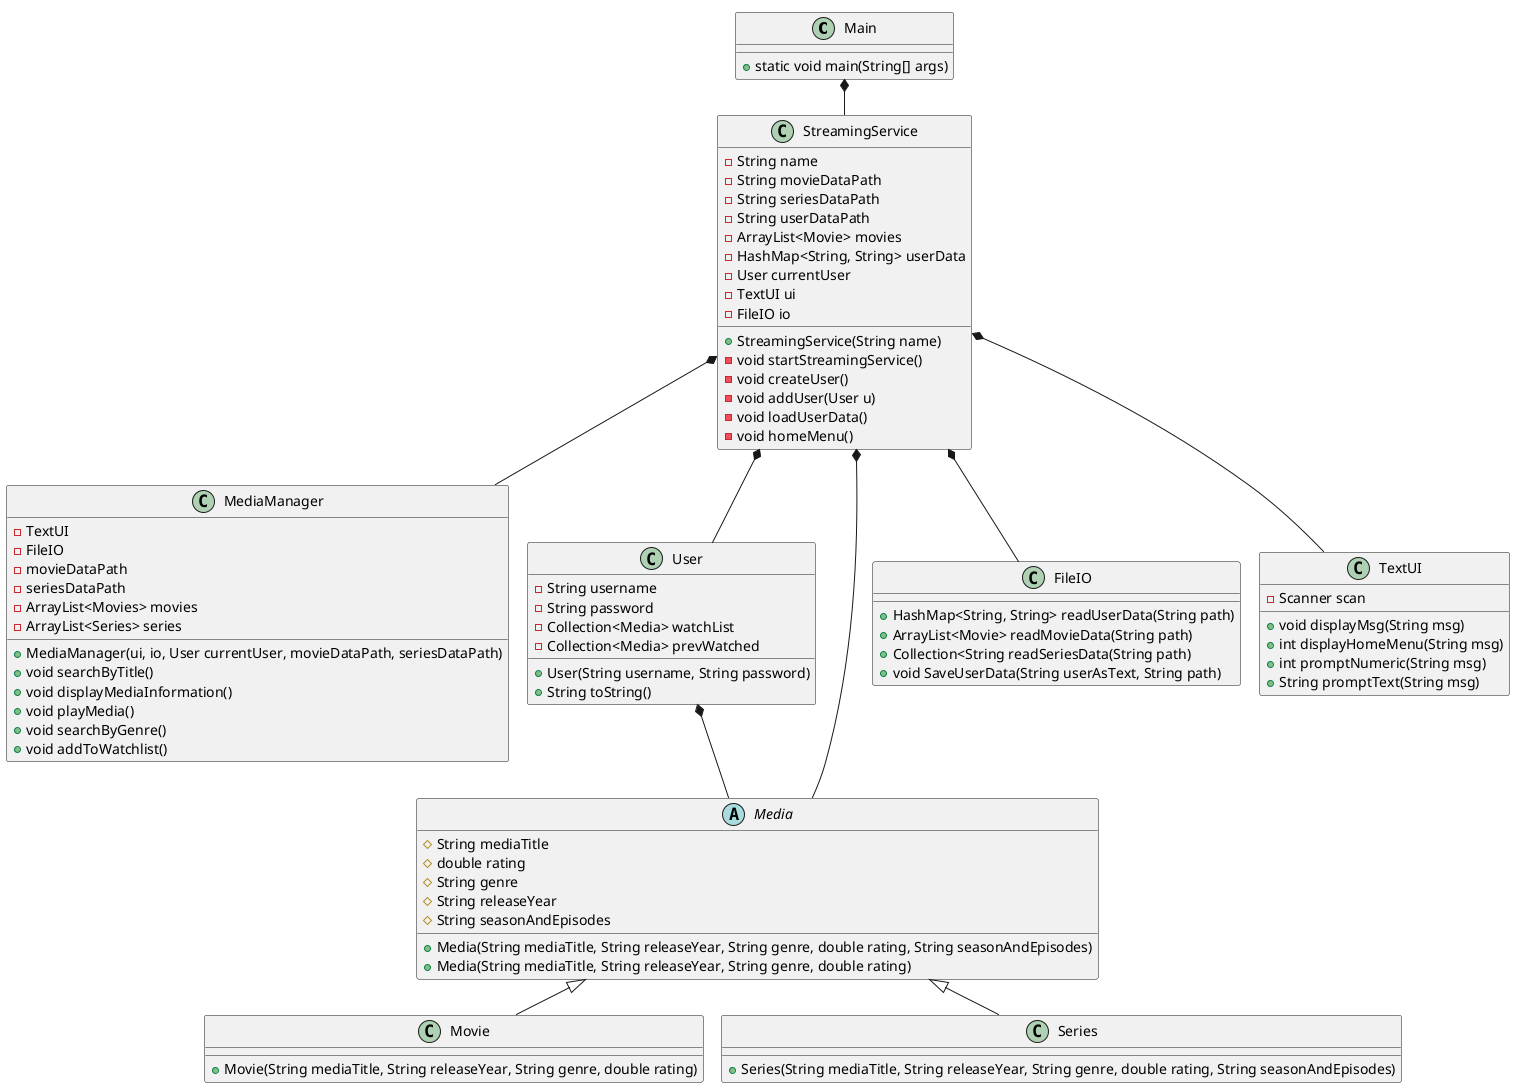 @startuml
!pragma layout smetana

class Main {
+ static void main(String[] args)
}

class StreamingService{
- String name
- String movieDataPath
- String seriesDataPath
- String userDataPath
- ArrayList<Movie> movies
- HashMap<String, String> userData
- User currentUser
- TextUI ui
- FileIO io
+ StreamingService(String name)
- void startStreamingService()
- void createUser()
- void addUser(User u)
- void loadUserData()
- void homeMenu()


}

class MediaManager {
- TextUI
- FileIO
- movieDataPath
- seriesDataPath
- ArrayList<Movies> movies
- ArrayList<Series> series
+ MediaManager(ui, io, User currentUser, movieDataPath, seriesDataPath)
+ void searchByTitle()
+ void displayMediaInformation()
+ void playMedia()
+ void searchByGenre()
+ void addToWatchlist()


}

class User {
- String username
- String password
- Collection<Media> watchList
- Collection<Media> prevWatched
+ User(String username, String password)
+ String toString()

}


abstract class Media{
# String mediaTitle
# double rating
# String genre
# String releaseYear
# String seasonAndEpisodes
+Media(String mediaTitle, String releaseYear, String genre, double rating, String seasonAndEpisodes)
+Media(String mediaTitle, String releaseYear, String genre, double rating)
}

class Movie{
+ Movie(String mediaTitle, String releaseYear, String genre, double rating)
'metode der loader liste over film?

}

class Series{
+Series(String mediaTitle, String releaseYear, String genre, double rating, String seasonAndEpisodes)
'metode der loader liste over serier?
}

class FileIO {
+ HashMap<String, String> readUserData(String path)
+ ArrayList<Movie> readMovieData(String path)
+ Collection<String readSeriesData(String path)
+ void SaveUserData(String userAsText, String path)
}

class TextUI {
- Scanner scan
+ void displayMsg(String msg)
+ int displayHomeMenu(String msg)
+ int promptNumeric(String msg)
+ String promptText(String msg)

}

Main *-- StreamingService
StreamingService *-- MediaManager
StreamingService *-- User
StreamingService *-- FileIO
StreamingService *-- TextUI
Media <|-- Movie
Media <|-- Series
StreamingService *-- Media
User *-- Media
@enduml